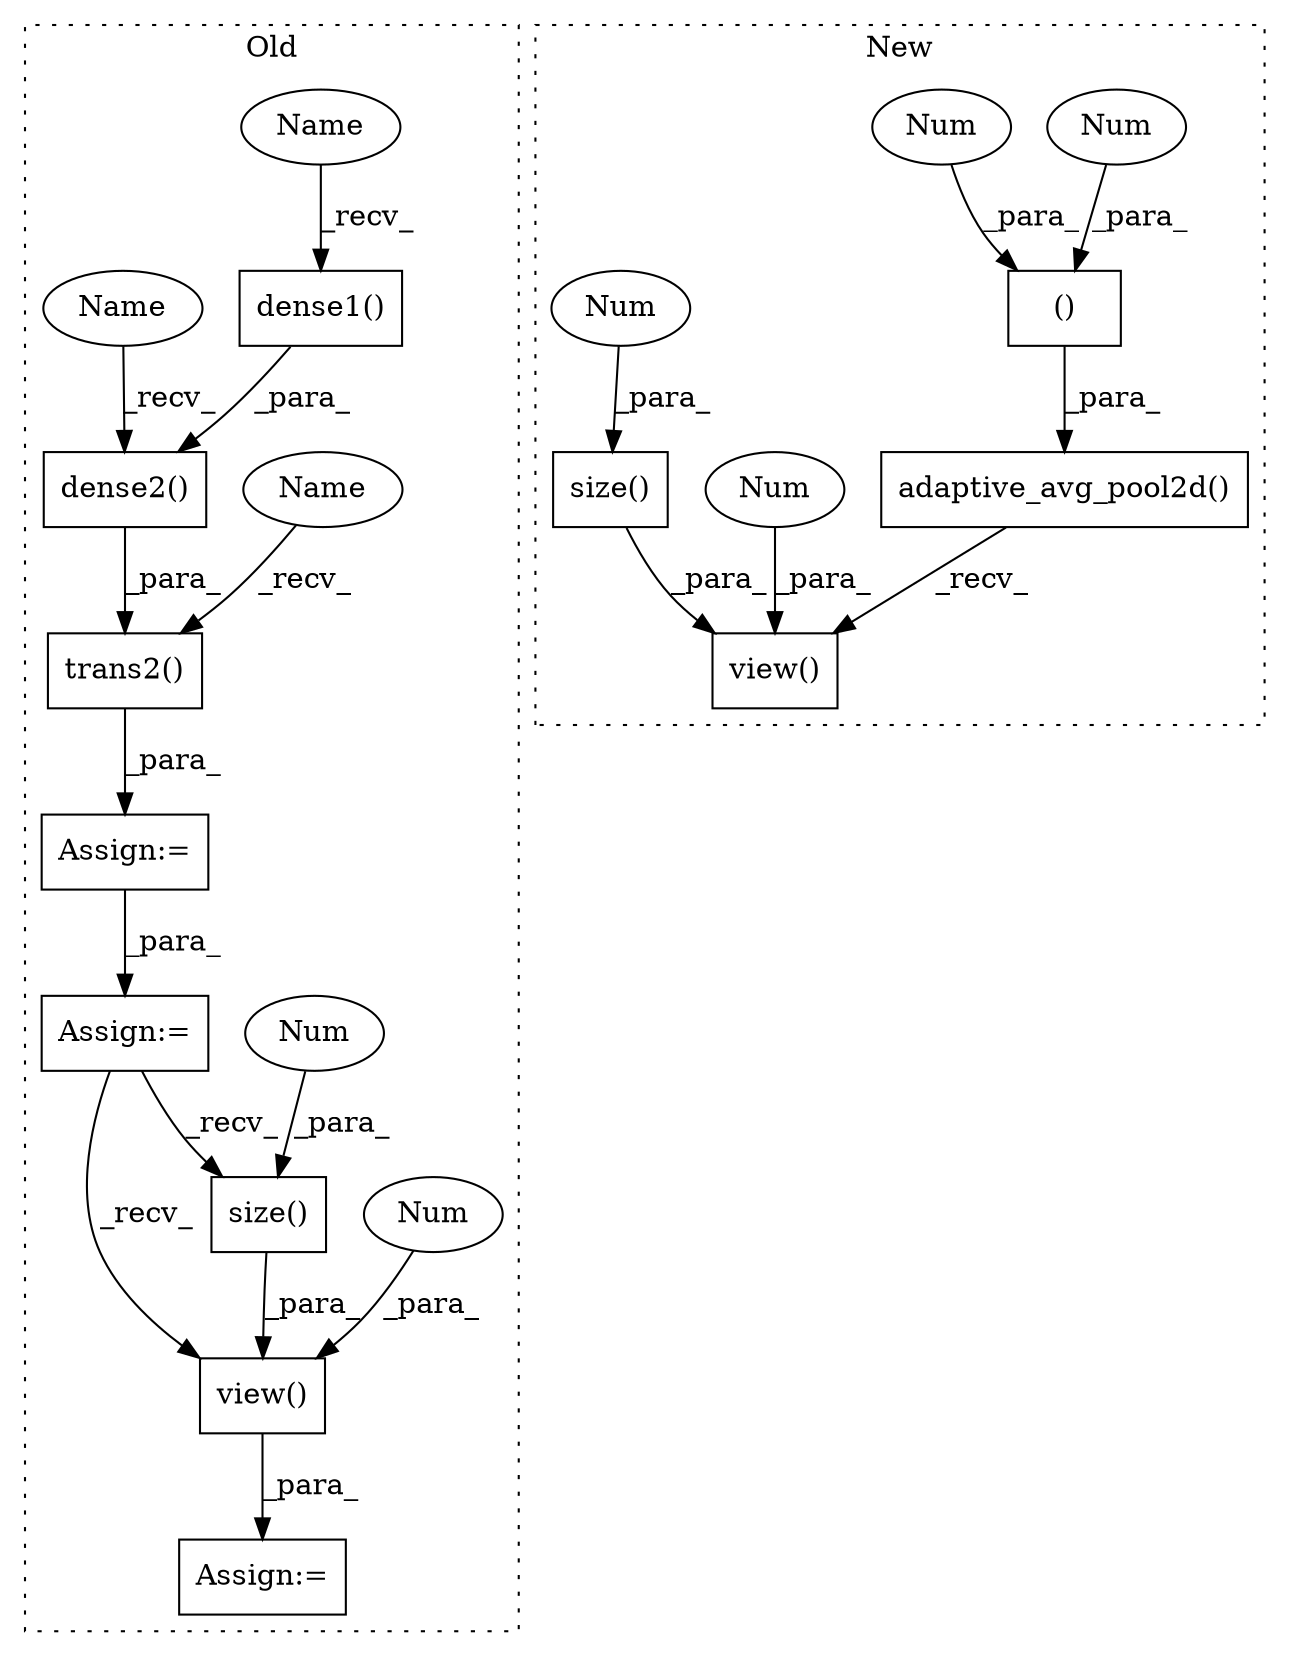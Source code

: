 digraph G {
subgraph cluster0 {
1 [label="size()" a="75" s="4566,4574" l="7,1" shape="box"];
3 [label="Assign:=" a="68" s="4502" l="3" shape="box"];
4 [label="Assign:=" a="68" s="4528" l="3" shape="box"];
5 [label="Num" a="76" s="4573" l="1" shape="ellipse"];
9 [label="dense1()" a="75" s="4385,4398" l="12,1" shape="box"];
12 [label="view()" a="75" s="4559,4579" l="7,1" shape="box"];
13 [label="Num" a="76" s="4577" l="2" shape="ellipse"];
14 [label="Assign:=" a="68" s="4556" l="3" shape="box"];
17 [label="trans2()" a="75" s="4414,4440" l="12,1" shape="box"];
18 [label="dense2()" a="75" s="4426,4439" l="12,1" shape="box"];
19 [label="Name" a="87" s="4414" l="4" shape="ellipse"];
20 [label="Name" a="87" s="4385" l="4" shape="ellipse"];
21 [label="Name" a="87" s="4426" l="4" shape="ellipse"];
label = "Old";
style="dotted";
}
subgraph cluster1 {
2 [label="adaptive_avg_pool2d()" a="75" s="5141,5174" l="22,1" shape="box"];
6 [label="()" a="54" s="5170" l="3" shape="box"];
7 [label="Num" a="76" s="5169" l="1" shape="ellipse"];
8 [label="Num" a="76" s="5172" l="1" shape="ellipse"];
10 [label="view()" a="75" s="5141,5201" l="40,1" shape="box"];
11 [label="Num" a="76" s="5199" l="2" shape="ellipse"];
15 [label="size()" a="75" s="5181,5196" l="14,1" shape="box"];
16 [label="Num" a="76" s="5195" l="1" shape="ellipse"];
label = "New";
style="dotted";
}
1 -> 12 [label="_para_"];
2 -> 10 [label="_recv_"];
3 -> 4 [label="_para_"];
4 -> 12 [label="_recv_"];
4 -> 1 [label="_recv_"];
5 -> 1 [label="_para_"];
6 -> 2 [label="_para_"];
7 -> 6 [label="_para_"];
8 -> 6 [label="_para_"];
9 -> 18 [label="_para_"];
11 -> 10 [label="_para_"];
12 -> 14 [label="_para_"];
13 -> 12 [label="_para_"];
15 -> 10 [label="_para_"];
16 -> 15 [label="_para_"];
17 -> 3 [label="_para_"];
18 -> 17 [label="_para_"];
19 -> 17 [label="_recv_"];
20 -> 9 [label="_recv_"];
21 -> 18 [label="_recv_"];
}